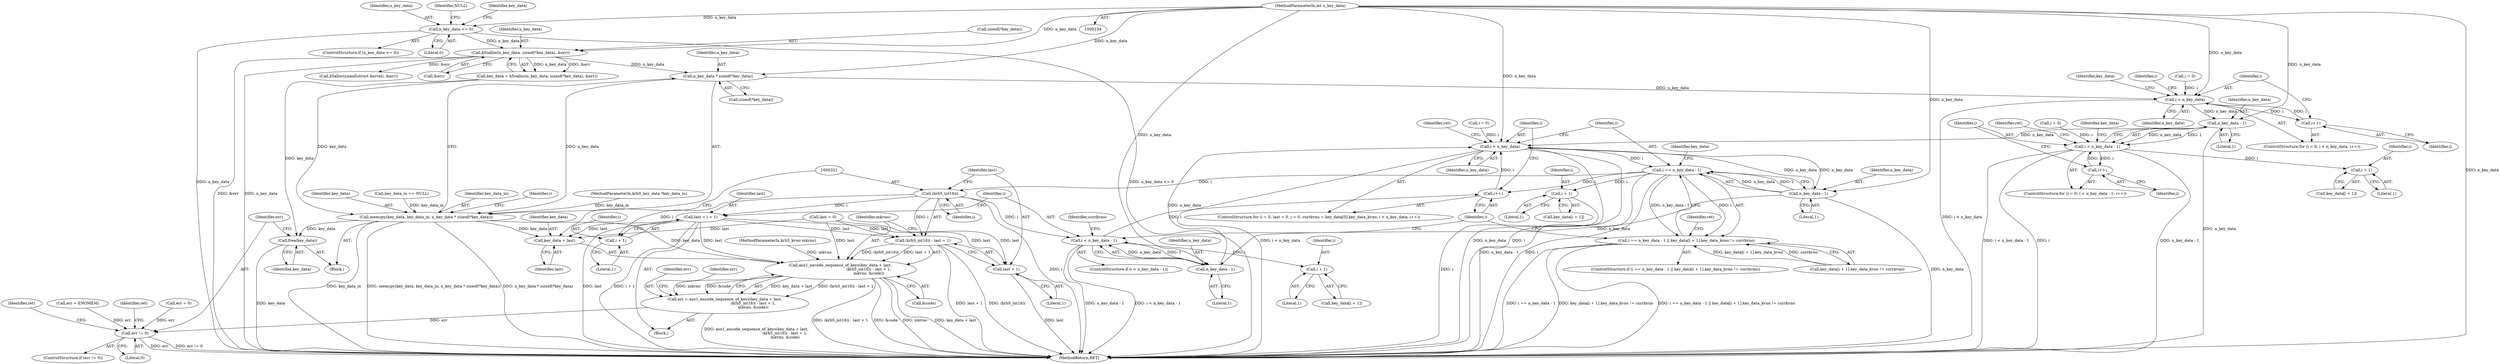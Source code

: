 digraph "1_krb5_04038bf3633c4b909b5ded3072dc88c8c419bf16@API" {
"1000149" [label="(Call,n_key_data * sizeof(*key_data))"];
"1000134" [label="(Call,k5calloc(n_key_data, sizeof(*key_data), &err))"];
"1000127" [label="(Call,n_key_data <= 0)"];
"1000106" [label="(MethodParameterIn,int n_key_data)"];
"1000146" [label="(Call,memcpy(key_data, key_data_in, n_key_data * sizeof(*key_data)))"];
"1000315" [label="(Call,asn1_encode_sequence_of_keys(key_data + last,\n                                               (krb5_int16)i - last + 1,\n                                               mkvno, &code))"];
"1000313" [label="(Call,err = asn1_encode_sequence_of_keys(key_data + last,\n                                               (krb5_int16)i - last + 1,\n                                               mkvno, &code))"];
"1000383" [label="(Call,err != 0)"];
"1000316" [label="(Call,key_data + last)"];
"1000380" [label="(Call,free(key_data))"];
"1000158" [label="(Call,i < n_key_data)"];
"1000161" [label="(Call,i++)"];
"1000213" [label="(Call,n_key_data - 1)"];
"1000211" [label="(Call,i < n_key_data - 1)"];
"1000216" [label="(Call,i++)"];
"1000228" [label="(Call,i + 1)"];
"1000273" [label="(Call,i < n_key_data)"];
"1000282" [label="(Call,i == n_key_data - 1)"];
"1000276" [label="(Call,i++)"];
"1000281" [label="(Call,i == n_key_data - 1 || key_data[i + 1].key_data_kvno != currkvno)"];
"1000291" [label="(Call,i + 1)"];
"1000320" [label="(Call,(krb5_int16)i)"];
"1000319" [label="(Call,(krb5_int16)i - last + 1)"];
"1000354" [label="(Call,last = i + 1)"];
"1000323" [label="(Call,last + 1)"];
"1000356" [label="(Call,i + 1)"];
"1000360" [label="(Call,i < n_key_data - 1)"];
"1000370" [label="(Call,i + 1)"];
"1000284" [label="(Call,n_key_data - 1)"];
"1000362" [label="(Call,n_key_data - 1)"];
"1000281" [label="(Call,i == n_key_data - 1 || key_data[i + 1].key_data_kvno != currkvno)"];
"1000222" [label="(Identifier,key_data)"];
"1000273" [label="(Call,i < n_key_data)"];
"1000364" [label="(Literal,1)"];
"1000354" [label="(Call,last = i + 1)"];
"1000381" [label="(Identifier,key_data)"];
"1000371" [label="(Identifier,i)"];
"1000291" [label="(Call,i + 1)"];
"1000285" [label="(Identifier,n_key_data)"];
"1000235" [label="(Identifier,ret)"];
"1000105" [label="(MethodParameterIn,krb5_key_data *key_data_in)"];
"1000327" [label="(Call,&code)"];
"1000208" [label="(Call,i = 0)"];
"1000133" [label="(Identifier,key_data)"];
"1000134" [label="(Call,k5calloc(n_key_data, sizeof(*key_data), &err))"];
"1000128" [label="(Identifier,n_key_data)"];
"1000363" [label="(Identifier,n_key_data)"];
"1000287" [label="(Call,key_data[i + 1].key_data_kvno != currkvno)"];
"1000290" [label="(Identifier,key_data)"];
"1000211" [label="(Call,i < n_key_data - 1)"];
"1000230" [label="(Literal,1)"];
"1000280" [label="(ControlStructure,if (i == n_key_data - 1 || key_data[i + 1].key_data_kvno != currkvno))"];
"1000132" [label="(Call,key_data = k5calloc(n_key_data, sizeof(*key_data), &err))"];
"1000356" [label="(Call,i + 1)"];
"1000355" [label="(Identifier,last)"];
"1000314" [label="(Identifier,err)"];
"1000293" [label="(Literal,1)"];
"1000131" [label="(Identifier,NULL)"];
"1000372" [label="(Literal,1)"];
"1000368" [label="(Call,key_data[i + 1])"];
"1000292" [label="(Identifier,i)"];
"1000282" [label="(Call,i == n_key_data - 1)"];
"1000127" [label="(Call,n_key_data <= 0)"];
"1000323" [label="(Call,last + 1)"];
"1000151" [label="(Call,sizeof(*key_data))"];
"1000255" [label="(Call,i = 0)"];
"1000359" [label="(ControlStructure,if (i < n_key_data - 1))"];
"1000286" [label="(Literal,1)"];
"1000320" [label="(Call,(krb5_int16)i)"];
"1000382" [label="(ControlStructure,if (err != 0))"];
"1000318" [label="(Identifier,last)"];
"1000316" [label="(Call,key_data + last)"];
"1000380" [label="(Call,free(key_data))"];
"1000384" [label="(Identifier,err)"];
"1000289" [label="(Call,key_data[i + 1])"];
"1000324" [label="(Identifier,last)"];
"1000322" [label="(Identifier,i)"];
"1000249" [label="(Call,err = ENOMEM)"];
"1000274" [label="(Identifier,i)"];
"1000370" [label="(Call,i + 1)"];
"1000162" [label="(Identifier,i)"];
"1000276" [label="(Call,i++)"];
"1000135" [label="(Identifier,n_key_data)"];
"1000217" [label="(Identifier,i)"];
"1000108" [label="(Block,)"];
"1000215" [label="(Literal,1)"];
"1000361" [label="(Identifier,i)"];
"1000366" [label="(Identifier,currkvno)"];
"1000417" [label="(Identifier,ret)"];
"1000147" [label="(Identifier,key_data)"];
"1000317" [label="(Identifier,key_data)"];
"1000284" [label="(Call,n_key_data - 1)"];
"1000216" [label="(Call,i++)"];
"1000149" [label="(Call,n_key_data * sizeof(*key_data))"];
"1000168" [label="(Identifier,key_data)"];
"1000301" [label="(Call,k5alloc(sizeof(struct berval), &err))"];
"1000158" [label="(Call,i < n_key_data)"];
"1000129" [label="(Literal,0)"];
"1000142" [label="(Call,key_data_in == NULL)"];
"1000226" [label="(Call,key_data[i + 1])"];
"1000360" [label="(Call,i < n_key_data - 1)"];
"1000330" [label="(Identifier,err)"];
"1000299" [label="(Identifier,ret)"];
"1000283" [label="(Identifier,i)"];
"1000161" [label="(Call,i++)"];
"1000150" [label="(Identifier,n_key_data)"];
"1000139" [label="(Call,&err)"];
"1000122" [label="(Call,err = 0)"];
"1000253" [label="(ControlStructure,for (i = 0, last = 0, j = 0, currkvno = key_data[0].key_data_kvno; i < n_key_data; i++))"];
"1000319" [label="(Call,(krb5_int16)i - last + 1)"];
"1000296" [label="(Block,)"];
"1000357" [label="(Identifier,i)"];
"1000313" [label="(Call,err = asn1_encode_sequence_of_keys(key_data + last,\n                                               (krb5_int16)i - last + 1,\n                                               mkvno, &code))"];
"1000383" [label="(Call,err != 0)"];
"1000209" [label="(Identifier,i)"];
"1000358" [label="(Literal,1)"];
"1000136" [label="(Call,sizeof(*key_data))"];
"1000107" [label="(MethodParameterIn,krb5_kvno mkvno)"];
"1000326" [label="(Identifier,mkvno)"];
"1000155" [label="(Call,i = 0)"];
"1000385" [label="(Literal,0)"];
"1000212" [label="(Identifier,i)"];
"1000148" [label="(Identifier,key_data_in)"];
"1000126" [label="(ControlStructure,if (n_key_data <= 0))"];
"1000159" [label="(Identifier,i)"];
"1000207" [label="(ControlStructure,for (i = 0; i < n_key_data - 1; i++))"];
"1000214" [label="(Identifier,n_key_data)"];
"1000315" [label="(Call,asn1_encode_sequence_of_keys(key_data + last,\n                                               (krb5_int16)i - last + 1,\n                                               mkvno, &code))"];
"1000229" [label="(Identifier,i)"];
"1000228" [label="(Call,i + 1)"];
"1000418" [label="(MethodReturn,RET)"];
"1000154" [label="(ControlStructure,for (i = 0; i < n_key_data; i++))"];
"1000275" [label="(Identifier,n_key_data)"];
"1000259" [label="(Call,last = 0)"];
"1000362" [label="(Call,n_key_data - 1)"];
"1000325" [label="(Literal,1)"];
"1000106" [label="(MethodParameterIn,int n_key_data)"];
"1000156" [label="(Identifier,i)"];
"1000160" [label="(Identifier,n_key_data)"];
"1000146" [label="(Call,memcpy(key_data, key_data_in, n_key_data * sizeof(*key_data)))"];
"1000213" [label="(Call,n_key_data - 1)"];
"1000389" [label="(Identifier,ret)"];
"1000376" [label="(Identifier,ret)"];
"1000277" [label="(Identifier,i)"];
"1000149" -> "1000146"  [label="AST: "];
"1000149" -> "1000151"  [label="CFG: "];
"1000150" -> "1000149"  [label="AST: "];
"1000151" -> "1000149"  [label="AST: "];
"1000146" -> "1000149"  [label="CFG: "];
"1000149" -> "1000146"  [label="DDG: n_key_data"];
"1000134" -> "1000149"  [label="DDG: n_key_data"];
"1000106" -> "1000149"  [label="DDG: n_key_data"];
"1000149" -> "1000158"  [label="DDG: n_key_data"];
"1000134" -> "1000132"  [label="AST: "];
"1000134" -> "1000139"  [label="CFG: "];
"1000135" -> "1000134"  [label="AST: "];
"1000136" -> "1000134"  [label="AST: "];
"1000139" -> "1000134"  [label="AST: "];
"1000132" -> "1000134"  [label="CFG: "];
"1000134" -> "1000418"  [label="DDG: &err"];
"1000134" -> "1000418"  [label="DDG: n_key_data"];
"1000134" -> "1000132"  [label="DDG: n_key_data"];
"1000134" -> "1000132"  [label="DDG: &err"];
"1000127" -> "1000134"  [label="DDG: n_key_data"];
"1000106" -> "1000134"  [label="DDG: n_key_data"];
"1000134" -> "1000301"  [label="DDG: &err"];
"1000127" -> "1000126"  [label="AST: "];
"1000127" -> "1000129"  [label="CFG: "];
"1000128" -> "1000127"  [label="AST: "];
"1000129" -> "1000127"  [label="AST: "];
"1000131" -> "1000127"  [label="CFG: "];
"1000133" -> "1000127"  [label="CFG: "];
"1000127" -> "1000418"  [label="DDG: n_key_data <= 0"];
"1000127" -> "1000418"  [label="DDG: n_key_data"];
"1000106" -> "1000127"  [label="DDG: n_key_data"];
"1000106" -> "1000104"  [label="AST: "];
"1000106" -> "1000418"  [label="DDG: n_key_data"];
"1000106" -> "1000158"  [label="DDG: n_key_data"];
"1000106" -> "1000213"  [label="DDG: n_key_data"];
"1000106" -> "1000273"  [label="DDG: n_key_data"];
"1000106" -> "1000284"  [label="DDG: n_key_data"];
"1000106" -> "1000362"  [label="DDG: n_key_data"];
"1000146" -> "1000108"  [label="AST: "];
"1000147" -> "1000146"  [label="AST: "];
"1000148" -> "1000146"  [label="AST: "];
"1000156" -> "1000146"  [label="CFG: "];
"1000146" -> "1000418"  [label="DDG: n_key_data * sizeof(*key_data)"];
"1000146" -> "1000418"  [label="DDG: key_data_in"];
"1000146" -> "1000418"  [label="DDG: memcpy(key_data, key_data_in, n_key_data * sizeof(*key_data))"];
"1000132" -> "1000146"  [label="DDG: key_data"];
"1000142" -> "1000146"  [label="DDG: key_data_in"];
"1000105" -> "1000146"  [label="DDG: key_data_in"];
"1000146" -> "1000315"  [label="DDG: key_data"];
"1000146" -> "1000316"  [label="DDG: key_data"];
"1000146" -> "1000380"  [label="DDG: key_data"];
"1000315" -> "1000313"  [label="AST: "];
"1000315" -> "1000327"  [label="CFG: "];
"1000316" -> "1000315"  [label="AST: "];
"1000319" -> "1000315"  [label="AST: "];
"1000326" -> "1000315"  [label="AST: "];
"1000327" -> "1000315"  [label="AST: "];
"1000313" -> "1000315"  [label="CFG: "];
"1000315" -> "1000418"  [label="DDG: mkvno"];
"1000315" -> "1000418"  [label="DDG: key_data + last"];
"1000315" -> "1000418"  [label="DDG: (krb5_int16)i - last + 1"];
"1000315" -> "1000418"  [label="DDG: &code"];
"1000315" -> "1000313"  [label="DDG: key_data + last"];
"1000315" -> "1000313"  [label="DDG: (krb5_int16)i - last + 1"];
"1000315" -> "1000313"  [label="DDG: mkvno"];
"1000315" -> "1000313"  [label="DDG: &code"];
"1000259" -> "1000315"  [label="DDG: last"];
"1000354" -> "1000315"  [label="DDG: last"];
"1000319" -> "1000315"  [label="DDG: (krb5_int16)i"];
"1000319" -> "1000315"  [label="DDG: last + 1"];
"1000107" -> "1000315"  [label="DDG: mkvno"];
"1000313" -> "1000296"  [label="AST: "];
"1000314" -> "1000313"  [label="AST: "];
"1000330" -> "1000313"  [label="CFG: "];
"1000313" -> "1000418"  [label="DDG: asn1_encode_sequence_of_keys(key_data + last,\n                                               (krb5_int16)i - last + 1,\n                                               mkvno, &code)"];
"1000313" -> "1000383"  [label="DDG: err"];
"1000383" -> "1000382"  [label="AST: "];
"1000383" -> "1000385"  [label="CFG: "];
"1000384" -> "1000383"  [label="AST: "];
"1000385" -> "1000383"  [label="AST: "];
"1000389" -> "1000383"  [label="CFG: "];
"1000417" -> "1000383"  [label="CFG: "];
"1000383" -> "1000418"  [label="DDG: err != 0"];
"1000383" -> "1000418"  [label="DDG: err"];
"1000122" -> "1000383"  [label="DDG: err"];
"1000249" -> "1000383"  [label="DDG: err"];
"1000316" -> "1000318"  [label="CFG: "];
"1000317" -> "1000316"  [label="AST: "];
"1000318" -> "1000316"  [label="AST: "];
"1000321" -> "1000316"  [label="CFG: "];
"1000259" -> "1000316"  [label="DDG: last"];
"1000354" -> "1000316"  [label="DDG: last"];
"1000380" -> "1000108"  [label="AST: "];
"1000380" -> "1000381"  [label="CFG: "];
"1000381" -> "1000380"  [label="AST: "];
"1000384" -> "1000380"  [label="CFG: "];
"1000380" -> "1000418"  [label="DDG: key_data"];
"1000132" -> "1000380"  [label="DDG: key_data"];
"1000158" -> "1000154"  [label="AST: "];
"1000158" -> "1000160"  [label="CFG: "];
"1000159" -> "1000158"  [label="AST: "];
"1000160" -> "1000158"  [label="AST: "];
"1000168" -> "1000158"  [label="CFG: "];
"1000209" -> "1000158"  [label="CFG: "];
"1000158" -> "1000418"  [label="DDG: i < n_key_data"];
"1000155" -> "1000158"  [label="DDG: i"];
"1000161" -> "1000158"  [label="DDG: i"];
"1000158" -> "1000161"  [label="DDG: i"];
"1000158" -> "1000213"  [label="DDG: n_key_data"];
"1000161" -> "1000154"  [label="AST: "];
"1000161" -> "1000162"  [label="CFG: "];
"1000162" -> "1000161"  [label="AST: "];
"1000159" -> "1000161"  [label="CFG: "];
"1000213" -> "1000211"  [label="AST: "];
"1000213" -> "1000215"  [label="CFG: "];
"1000214" -> "1000213"  [label="AST: "];
"1000215" -> "1000213"  [label="AST: "];
"1000211" -> "1000213"  [label="CFG: "];
"1000213" -> "1000418"  [label="DDG: n_key_data"];
"1000213" -> "1000211"  [label="DDG: n_key_data"];
"1000213" -> "1000211"  [label="DDG: 1"];
"1000213" -> "1000273"  [label="DDG: n_key_data"];
"1000211" -> "1000207"  [label="AST: "];
"1000212" -> "1000211"  [label="AST: "];
"1000222" -> "1000211"  [label="CFG: "];
"1000235" -> "1000211"  [label="CFG: "];
"1000211" -> "1000418"  [label="DDG: i"];
"1000211" -> "1000418"  [label="DDG: n_key_data - 1"];
"1000211" -> "1000418"  [label="DDG: i < n_key_data - 1"];
"1000208" -> "1000211"  [label="DDG: i"];
"1000216" -> "1000211"  [label="DDG: i"];
"1000211" -> "1000216"  [label="DDG: i"];
"1000211" -> "1000228"  [label="DDG: i"];
"1000216" -> "1000207"  [label="AST: "];
"1000216" -> "1000217"  [label="CFG: "];
"1000217" -> "1000216"  [label="AST: "];
"1000212" -> "1000216"  [label="CFG: "];
"1000228" -> "1000226"  [label="AST: "];
"1000228" -> "1000230"  [label="CFG: "];
"1000229" -> "1000228"  [label="AST: "];
"1000230" -> "1000228"  [label="AST: "];
"1000226" -> "1000228"  [label="CFG: "];
"1000273" -> "1000253"  [label="AST: "];
"1000273" -> "1000275"  [label="CFG: "];
"1000274" -> "1000273"  [label="AST: "];
"1000275" -> "1000273"  [label="AST: "];
"1000283" -> "1000273"  [label="CFG: "];
"1000376" -> "1000273"  [label="CFG: "];
"1000273" -> "1000418"  [label="DDG: n_key_data"];
"1000273" -> "1000418"  [label="DDG: i"];
"1000273" -> "1000418"  [label="DDG: i < n_key_data"];
"1000276" -> "1000273"  [label="DDG: i"];
"1000255" -> "1000273"  [label="DDG: i"];
"1000284" -> "1000273"  [label="DDG: n_key_data"];
"1000362" -> "1000273"  [label="DDG: n_key_data"];
"1000273" -> "1000282"  [label="DDG: i"];
"1000273" -> "1000284"  [label="DDG: n_key_data"];
"1000282" -> "1000281"  [label="AST: "];
"1000282" -> "1000284"  [label="CFG: "];
"1000283" -> "1000282"  [label="AST: "];
"1000284" -> "1000282"  [label="AST: "];
"1000290" -> "1000282"  [label="CFG: "];
"1000281" -> "1000282"  [label="CFG: "];
"1000282" -> "1000418"  [label="DDG: n_key_data - 1"];
"1000282" -> "1000418"  [label="DDG: i"];
"1000282" -> "1000276"  [label="DDG: i"];
"1000282" -> "1000281"  [label="DDG: i"];
"1000282" -> "1000281"  [label="DDG: n_key_data - 1"];
"1000284" -> "1000282"  [label="DDG: n_key_data"];
"1000284" -> "1000282"  [label="DDG: 1"];
"1000282" -> "1000291"  [label="DDG: i"];
"1000282" -> "1000320"  [label="DDG: i"];
"1000276" -> "1000253"  [label="AST: "];
"1000276" -> "1000277"  [label="CFG: "];
"1000277" -> "1000276"  [label="AST: "];
"1000274" -> "1000276"  [label="CFG: "];
"1000360" -> "1000276"  [label="DDG: i"];
"1000281" -> "1000280"  [label="AST: "];
"1000281" -> "1000287"  [label="CFG: "];
"1000287" -> "1000281"  [label="AST: "];
"1000299" -> "1000281"  [label="CFG: "];
"1000277" -> "1000281"  [label="CFG: "];
"1000281" -> "1000418"  [label="DDG: i == n_key_data - 1"];
"1000281" -> "1000418"  [label="DDG: key_data[i + 1].key_data_kvno != currkvno"];
"1000281" -> "1000418"  [label="DDG: i == n_key_data - 1 || key_data[i + 1].key_data_kvno != currkvno"];
"1000287" -> "1000281"  [label="DDG: key_data[i + 1].key_data_kvno"];
"1000287" -> "1000281"  [label="DDG: currkvno"];
"1000291" -> "1000289"  [label="AST: "];
"1000291" -> "1000293"  [label="CFG: "];
"1000292" -> "1000291"  [label="AST: "];
"1000293" -> "1000291"  [label="AST: "];
"1000289" -> "1000291"  [label="CFG: "];
"1000291" -> "1000418"  [label="DDG: i"];
"1000320" -> "1000319"  [label="AST: "];
"1000320" -> "1000322"  [label="CFG: "];
"1000321" -> "1000320"  [label="AST: "];
"1000322" -> "1000320"  [label="AST: "];
"1000324" -> "1000320"  [label="CFG: "];
"1000320" -> "1000418"  [label="DDG: i"];
"1000320" -> "1000319"  [label="DDG: i"];
"1000320" -> "1000354"  [label="DDG: i"];
"1000320" -> "1000356"  [label="DDG: i"];
"1000320" -> "1000360"  [label="DDG: i"];
"1000319" -> "1000323"  [label="CFG: "];
"1000323" -> "1000319"  [label="AST: "];
"1000326" -> "1000319"  [label="CFG: "];
"1000319" -> "1000418"  [label="DDG: last + 1"];
"1000319" -> "1000418"  [label="DDG: (krb5_int16)i"];
"1000259" -> "1000319"  [label="DDG: last"];
"1000354" -> "1000319"  [label="DDG: last"];
"1000354" -> "1000296"  [label="AST: "];
"1000354" -> "1000356"  [label="CFG: "];
"1000355" -> "1000354"  [label="AST: "];
"1000356" -> "1000354"  [label="AST: "];
"1000361" -> "1000354"  [label="CFG: "];
"1000354" -> "1000418"  [label="DDG: i + 1"];
"1000354" -> "1000418"  [label="DDG: last"];
"1000354" -> "1000323"  [label="DDG: last"];
"1000323" -> "1000325"  [label="CFG: "];
"1000324" -> "1000323"  [label="AST: "];
"1000325" -> "1000323"  [label="AST: "];
"1000323" -> "1000418"  [label="DDG: last"];
"1000259" -> "1000323"  [label="DDG: last"];
"1000356" -> "1000358"  [label="CFG: "];
"1000357" -> "1000356"  [label="AST: "];
"1000358" -> "1000356"  [label="AST: "];
"1000360" -> "1000359"  [label="AST: "];
"1000360" -> "1000362"  [label="CFG: "];
"1000361" -> "1000360"  [label="AST: "];
"1000362" -> "1000360"  [label="AST: "];
"1000366" -> "1000360"  [label="CFG: "];
"1000277" -> "1000360"  [label="CFG: "];
"1000360" -> "1000418"  [label="DDG: i < n_key_data - 1"];
"1000360" -> "1000418"  [label="DDG: n_key_data - 1"];
"1000362" -> "1000360"  [label="DDG: n_key_data"];
"1000362" -> "1000360"  [label="DDG: 1"];
"1000360" -> "1000370"  [label="DDG: i"];
"1000370" -> "1000368"  [label="AST: "];
"1000370" -> "1000372"  [label="CFG: "];
"1000371" -> "1000370"  [label="AST: "];
"1000372" -> "1000370"  [label="AST: "];
"1000368" -> "1000370"  [label="CFG: "];
"1000284" -> "1000286"  [label="CFG: "];
"1000285" -> "1000284"  [label="AST: "];
"1000286" -> "1000284"  [label="AST: "];
"1000284" -> "1000418"  [label="DDG: n_key_data"];
"1000284" -> "1000362"  [label="DDG: n_key_data"];
"1000362" -> "1000364"  [label="CFG: "];
"1000363" -> "1000362"  [label="AST: "];
"1000364" -> "1000362"  [label="AST: "];
}
